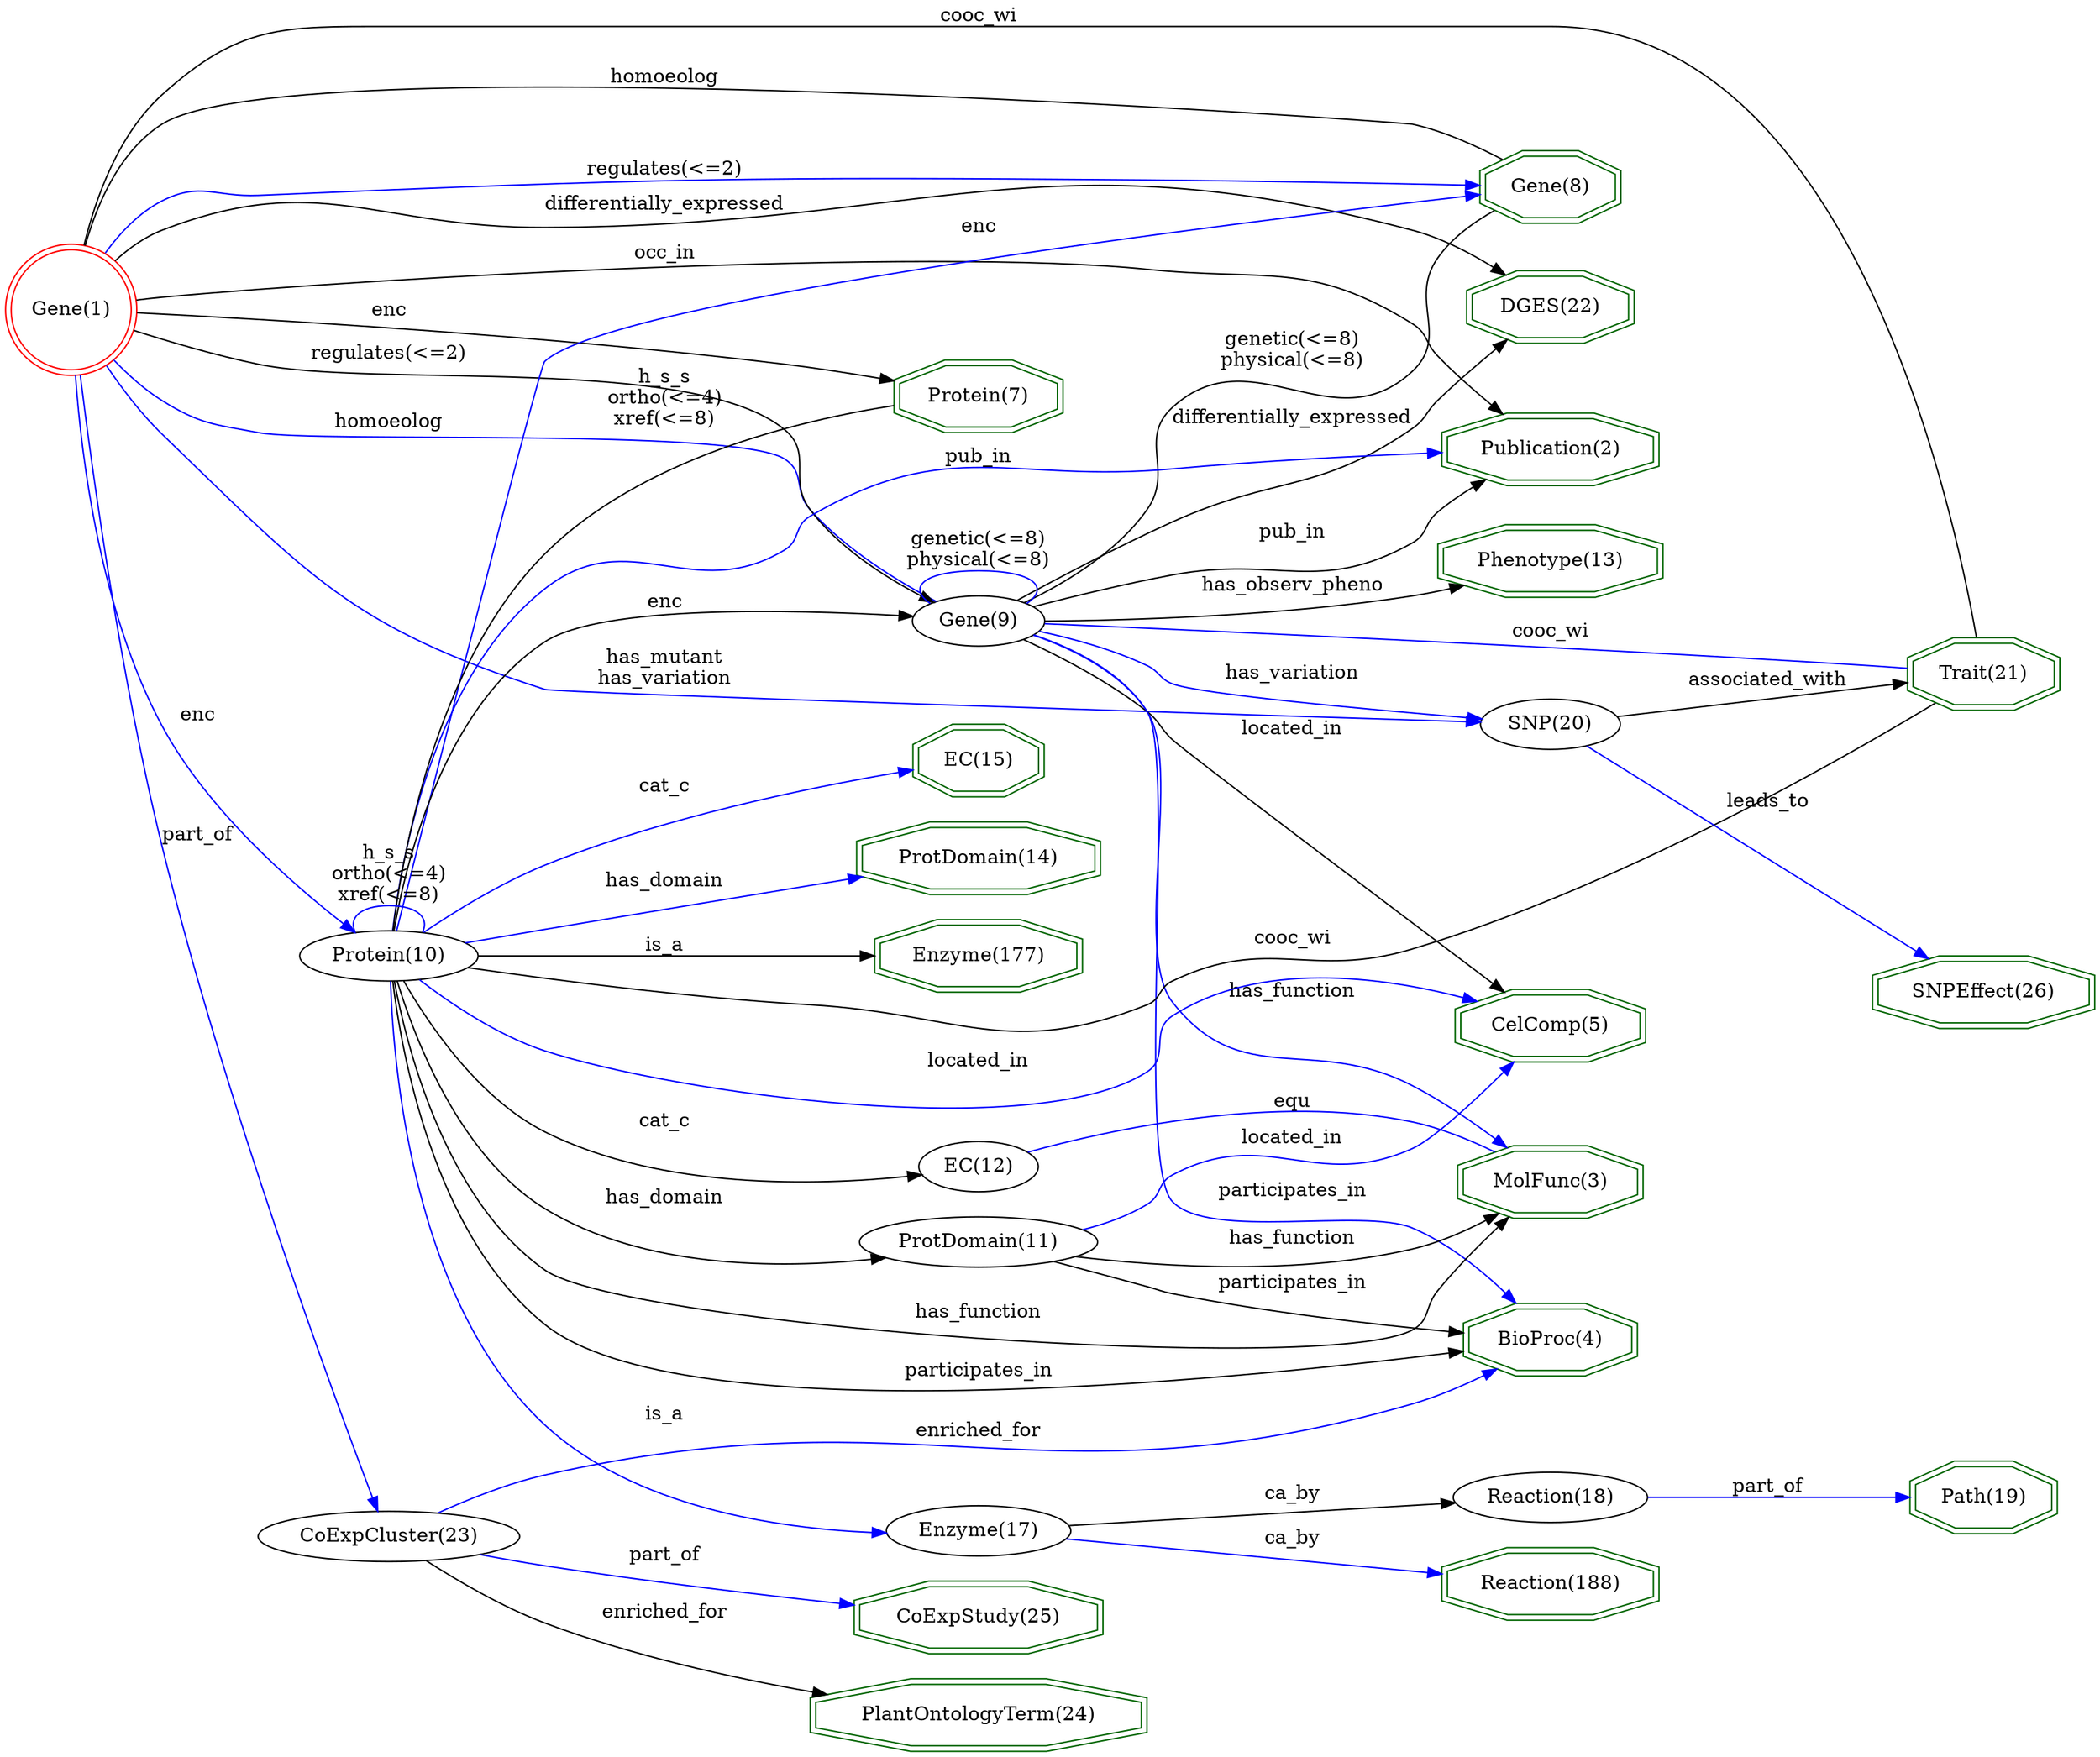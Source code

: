 digraph {
	graph [_draw_="c 9 -#fffffe00 C 7 -#ffffff P 4 0 0 0 1235 1279.45 1235 1279.45 0 ",
		bb="0,0,1279.4,1235",
		dpi=96,
		rankdir=LR,
		xdotversion=1.7
	];
	node [label="\N"];
	"Path(19)"	[_draw_="c 7 -#006400 p 8 1251.61 89.54 1251.61 104.46 1225.94 115 1189.64 115 1163.97 104.46 1163.97 89.54 1189.64 79 1225.94 79 c 7 -#006400 \
p 8 1255.6 86.86 1255.6 107.14 1226.73 119 1188.85 119 1159.98 107.14 1159.98 86.86 1188.85 75 1226.73 75 ",
		_ldraw_="F 14 11 -Times-Roman c 7 -#000000 T 1207.79 92.8 0 48.21 8 -Path(19) ",
		color=darkgreen,
		height=0.61111,
		pos="1207.8,97",
		shape=doubleoctagon,
		width=1.3307];
	"Reaction(188)"	[_draw_="c 7 -#006400 p 8 1005.29 147.54 1005.29 162.46 966.7 173 912.13 173 873.54 162.46 873.54 147.54 912.13 137 966.7 137 c 7 -#006400 \
p 8 1009.3 144.49 1009.3 165.51 967.24 177 911.59 177 869.53 165.51 869.53 144.49 911.59 133 967.24 133 ",
		_ldraw_="F 14 11 -Times-Roman c 7 -#000000 T 939.41 150.8 0 80.08 13 -Reaction(188) ",
		color=darkgreen,
		height=0.61111,
		pos="939.41,155",
		shape=doubleoctagon,
		width=1.9359];
	"PlantOntologyTerm(24)"	[_draw_="c 7 -#006400 p 8 692.88 14.54 692.88 29.46 632.79 40 547.81 40 487.72 29.46 487.72 14.54 547.81 4 632.79 4 c 7 -#006400 p 8 696.87 \
11.18 696.87 32.82 633.14 44 547.46 44 483.73 32.82 483.73 11.18 547.46 0 633.14 0 ",
		_ldraw_="F 14 11 -Times-Roman c 7 -#000000 T 590.3 17.8 0 134.33 21 -PlantOntologyTerm(24) ",
		color=darkgreen,
		height=0.61111,
		pos="590.3,22",
		shape=doubleoctagon,
		width=2.9663];
	"Gene(1)"	[_draw_="c 7 -#ff0000 e 43.08 954 39.15 39.15 c 7 -#ff0000 e 43.08 954 43.15 43.15 ",
		_ldraw_="F 14 11 -Times-Roman c 7 -#000000 T 43.08 949.8 0 45.86 7 -Gene(1) ",
		color=red,
		height=1.1966,
		pos="43.077,954",
		shape=doublecircle,
		width=1.1966];
	"Trait(21)"	[_draw_="c 7 -#006400 p 8 1253.09 843.54 1253.09 858.46 1226.55 869 1189.03 869 1162.49 858.46 1162.49 843.54 1189.03 833 1226.55 833 c 7 \
-#006400 p 8 1257.1 840.83 1257.1 861.17 1227.32 873 1188.25 873 1158.48 861.17 1158.48 840.83 1188.25 829 1227.32 829 ",
		_ldraw_="F 14 11 -Times-Roman c 7 -#000000 T 1207.79 846.8 0 50.05 9 -Trait(21) ",
		color=darkgreen,
		height=0.61111,
		pos="1207.8,851",
		shape=doubleoctagon,
		width=1.3655];
	"Gene(1)" -> "Trait(21)"	[_draw_="c 7 -#000000 B 10 57.58 994.67 82.05 1059.73 140.29 1180 236.53 1180 236.53 1180 236.53 1180 940.41 1180 1098.79 1180 1179.28 946.86 \
1200.79 873.1 ",
		_ldraw_="F 14 11 -Times-Roman c 7 -#000000 T 590.3 1182.8 0 47.43 7 -cooc_wi ",
		arrowhead=none,
		color=black,
		label=cooc_wi,
		lp="590.3,1187",
		pos="57.579,994.67 82.048,1059.7 140.29,1180 236.53,1180 236.53,1180 236.53,1180 940.41,1180 1098.8,1180 1179.3,946.86 1200.8,873.1"];
	"Gene(8)"	[_draw_="c 7 -#006400 p 8 981.53 1058.54 981.53 1073.46 956.86 1084 921.97 1084 897.3 1073.46 897.3 1058.54 921.97 1048 956.86 1048 c 7 -#\
006400 p 8 985.51 1055.9 985.51 1076.1 957.67 1088 921.16 1088 893.32 1076.1 893.32 1055.9 921.16 1044 957.67 1044 ",
		_ldraw_="F 14 11 -Times-Roman c 7 -#000000 T 939.41 1061.8 0 45.86 7 -Gene(8) ",
		color=darkgreen,
		height=0.61111,
		pos="939.41,1066",
		shape=doubleoctagon,
		width=1.286];
	"Gene(1)" -> "Gene(8)"	[_draw_="c 7 -#000000 B 10 75.25 983.22 84.2 990.83 94.24 998.67 104.15 1005 128.26 1020.4 135.24 1023.57 162.58 1032 428.95 1114.12 771.11 \
1085.78 892.9 1071.83 ",
		_ldraw_="F 14 11 -Times-Roman c 7 -#000000 T 398 1085.8 0 62.99 9 -homoeolog ",
		arrowhead=none,
		color=black,
		label=homoeolog,
		lp="398,1090",
		pos="75.251,983.22 84.204,990.83 94.238,998.67 104.15,1005 128.26,1020.4 135.24,1023.6 162.58,1032 428.95,1114.1 771.11,1085.8 892.9,\
1071.8"];
	"Gene(1)" -> "Gene(8)"	[_draw_="c 7 -#0000ff B 13 67.91 989.27 78.07 1002.72 90.68 1017.54 104.15 1029 184.56 1097.39 225.61 1088.98 330.49 1101 559.95 1127.3 622.68 \
1135.21 850.12 1095 864.44 1092.47 879.62 1088.12 893.28 1083.56 ",
		_hdraw_="S 5 -solid c 7 -#0000ff C 7 -#0000ff P 3 894.62 1086.8 902.92 1080.22 892.33 1080.18 ",
		_ldraw_="F 14 11 -Times-Roman c 7 -#000000 T 398 1117.8 0 82.65 14 -regulates(<=2) ",
		arrowhead=normal,
		color=blue,
		label="regulates(<=2)",
		lp="398,1122",
		pos="e,902.92,1080.2 67.909,989.27 78.068,1002.7 90.683,1017.5 104.15,1029 184.56,1097.4 225.61,1089 330.49,1101 559.95,1127.3 622.68,\
1135.2 850.12,1095 864.44,1092.5 879.62,1088.1 893.28,1083.6"];
	"DGES(22)"	[_draw_="c 7 -#006400 p 8 991.19 988.54 991.19 1003.46 960.86 1014 917.97 1014 887.64 1003.46 887.64 988.54 917.97 978 960.86 978 c 7 -#006400 \
p 8 995.18 985.7 995.18 1006.3 961.53 1018 917.3 1018 883.65 1006.3 883.65 985.7 917.3 974 961.53 974 ",
		_ldraw_="F 14 11 -Times-Roman c 7 -#000000 T 939.41 991.8 0 59.88 8 -DGES(22) ",
		color=darkgreen,
		height=0.61111,
		pos="939.41,996",
		shape=doubleoctagon,
		width=1.5523];
	"Gene(1)" -> "DGES(22)"	[_draw_="c 7 -#000000 B 10 80.98 974.68 88.51 978.43 96.48 982.08 104.15 985 152.78 1003.51 286.78 1031.37 330.49 1036 527.6 1056.89 761.89 \
1025.76 873.31 1007.58 ",
		_hdraw_="S 5 -solid c 7 -#000000 C 7 -#000000 P 3 874.09 1011 883.38 1005.92 872.94 1004.09 ",
		_ldraw_="F 14 11 -Times-Roman c 7 -#000000 T 398 1044.8 0 135.03 24 -differentially_expressed ",
		arrowhead=normal,
		color=black,
		label=differentially_expressed,
		lp="398,1049",
		pos="e,883.38,1005.9 80.976,974.68 88.505,978.43 96.476,982.08 104.15,985 152.78,1003.5 286.78,1031.4 330.49,1036 527.6,1056.9 761.89,\
1025.8 873.31,1007.6"];
	"Publication(2)"	[_draw_="c 7 -#006400 p 8 1005.31 849.54 1005.31 864.46 966.71 875 912.12 875 873.52 864.46 873.52 849.54 912.12 839 966.71 839 c 7 -#006400 \
p 8 1009.32 846.49 1009.32 867.51 967.25 879 911.58 879 869.51 867.51 869.51 846.49 911.58 835 967.25 835 ",
		_ldraw_="F 14 11 -Times-Roman c 7 -#000000 T 939.41 852.8 0 80.1 14 -Publication(2) ",
		color=darkgreen,
		height=0.61111,
		pos="939.41,857",
		shape=doubleoctagon,
		width=1.9362];
	"Gene(1)" -> "Publication(2)"	[_draw_="c 7 -#000000 B 10 86.39 951.96 139.29 949.38 232.6 944.68 312.49 940 432.01 932.99 735.1 938.26 850.12 905 852.7 904.25 873.3 893.08 \
893.96 881.7 ",
		_hdraw_="S 5 -solid c 7 -#000000 C 7 -#000000 P 3 895.69 884.74 902.76 876.84 892.31 878.61 ",
		_ldraw_="F 14 11 -Times-Roman c 7 -#000000 T 398 940.8 0 37.32 6 -occ_in ",
		arrowhead=normal,
		color=black,
		label=occ_in,
		lp="398,945",
		pos="e,902.76,876.84 86.39,951.96 139.29,949.38 232.6,944.68 312.49,940 432.01,932.99 735.1,938.26 850.12,905 852.7,904.25 873.3,893.08 \
893.96,881.7"];
	"Protein(7)"	[_draw_="c 7 -#006400 p 8 639.82 874.54 639.82 889.46 610.81 900 569.79 900 540.78 889.46 540.78 874.54 569.79 864 610.81 864 c 7 -#006400 \
p 8 643.81 871.74 643.81 892.26 611.51 904 569.09 904 536.8 892.26 536.8 871.74 569.09 860 611.51 860 ",
		_ldraw_="F 14 11 -Times-Roman c 7 -#000000 T 590.3 877.8 0 56.77 10 -Protein(7) ",
		color=darkgreen,
		height=0.61111,
		pos="590.3,882",
		shape=doubleoctagon,
		width=1.4931];
	"Gene(1)" -> "Protein(7)"	[_draw_="c 7 -#000000 B 7 84.94 942.97 107.66 937.18 136.53 930.4 162.58 926 291.06 904.29 443.23 891.7 526.7 885.91 ",
		_hdraw_="S 5 -solid c 7 -#000000 C 7 -#000000 P 3 527.05 889.4 536.78 885.22 526.57 882.41 ",
		_ldraw_="F 14 11 -Times-Roman c 7 -#000000 T 237.53 928.8 0 19.43 3 -enc ",
		arrowhead=normal,
		color=black,
		label=enc,
		lp="237.53,933",
		pos="e,536.78,885.22 84.943,942.97 107.66,937.18 136.53,930.4 162.58,926 291.06,904.29 443.23,891.7 526.7,885.91"];
	"Gene(9)"	[_draw_="c 7 -#000000 e 590.3 728 39.15 18 ",
		_ldraw_="F 14 11 -Times-Roman c 7 -#000000 T 590.3 723.8 0 45.86 7 -Gene(9) ",
		height=0.5,
		pos="590.3,728",
		width=1.0855];
	"Gene(1)" -> "Gene(9)"	[_draw_="c 7 -#0000ff B 13 78.69 929.67 101.47 914.89 132.53 897 162.58 887 291.38 844.13 357.2 929.83 465.52 848 481.72 835.76 470.9 821.92 \
483.52 806 505.77 777.92 540.51 754.95 564.06 741.38 ",
		_ldraw_="F 14 11 -Times-Roman c 7 -#000000 T 237.53 889.8 0 62.99 9 -homoeolog ",
		arrowhead=none,
		color=blue,
		label=homoeolog,
		lp="237.53,894",
		pos="78.693,929.67 101.47,914.89 132.53,897 162.58,887 291.38,844.13 357.2,929.83 465.52,848 481.72,835.76 470.9,821.92 483.52,806 505.77,\
777.92 540.51,754.95 564.06,741.38"];
	"Gene(1)" -> "Gene(9)"	[_draw_="c 7 -#000000 B 16 71.43 921.25 81.16 910.62 92.59 899.2 104.15 890 127.67 871.3 134.09 865.53 162.58 856 291.17 813.01 340.09 871.51 \
465.52 820 474.89 816.15 475.44 812.12 483.52 806 509.26 786.51 538.86 764.73 560.19 749.15 ",
		_hdraw_="S 5 -solid c 7 -#000000 C 7 -#000000 P 3 562.49 751.81 568.51 743.09 558.37 746.15 ",
		_ldraw_="F 14 11 -Times-Roman c 7 -#000000 T 237.53 858.8 0 82.65 14 -regulates(<=2) ",
		arrowhead=normal,
		color=black,
		label="regulates(<=2)",
		lp="237.53,863",
		pos="e,568.51,743.09 71.427,921.25 81.159,910.62 92.586,899.2 104.15,890 127.67,871.3 134.09,865.53 162.58,856 291.17,813.01 340.09,871.51 \
465.52,820 474.89,816.15 475.44,812.12 483.52,806 509.26,786.51 538.86,764.73 560.19,749.15"];
	"Protein(10)"	[_draw_="c 7 -#000000 e 237.53 590 50.27 18 ",
		_ldraw_="F 14 11 -Times-Roman c 7 -#000000 T 237.53 585.8 0 63.77 11 -Protein(10) ",
		height=0.5,
		pos="237.53,590",
		width=1.3996];
	"Gene(1)" -> "Protein(10)"	[_draw_="c 7 -#0000ff B 7 55.42 912.59 65.83 877.39 82.85 826.02 104.15 784 136.93 719.36 188.01 650.95 216.18 615.18 ",
		_hdraw_="S 5 -solid c 7 -#0000ff C 7 -#0000ff P 3 219.02 617.23 222.49 607.22 213.53 612.88 ",
		_ldraw_="F 14 11 -Times-Roman c 7 -#000000 T 124.37 786.8 0 19.43 3 -enc ",
		arrowhead=normal,
		color=blue,
		label=enc,
		lp="124.37,791",
		pos="e,222.49,607.22 55.422,912.59 65.831,877.39 82.85,826.02 104.15,784 136.93,719.36 188.01,650.95 216.18,615.18"];
	"SNP(20)"	[_draw_="c 7 -#000000 e 939.41 923 41.13 18 ",
		_ldraw_="F 14 11 -Times-Roman c 7 -#000000 T 939.41 918.8 0 49.01 7 -SNP(20) ",
		height=0.5,
		pos="939.41,923",
		width=1.1406];
	"Gene(1)" -> "SNP(20)"	[_draw_="c 7 -#0000ff B 19 84.98 964.27 91.37 965.66 97.92 966.97 104.15 968 271.32 995.73 314.28 997.55 483.52 1006 578.32 1010.74 602.39 \
1012.47 697.09 1006 765.58 1001.32 789.45 1017.14 850.12 985 860.68 979.4 858.88 972.6 868.12 965 878.69 956.31 891.25 948.21 902.81 \
941.5 ",
		_hdraw_="S 5 -solid c 7 -#0000ff C 7 -#0000ff P 3 904.82 944.38 911.81 936.42 901.38 938.28 ",
		_ldraw_="F 14 11 -Times-Roman c 7 -#000000 T 398 1021.8 0 64.54 10 -has_mutant F 14 11 -Times-Roman c 7 -#000000 T 398 1007.8 0 75.42 13 \
-has_variation ",
		arrowhead=normal,
		color=blue,
		label="has_mutant\nhas_variation",
		lp="398,1019",
		pos="e,911.81,936.42 84.978,964.27 91.369,965.66 97.92,966.97 104.15,968 271.32,995.73 314.28,997.55 483.52,1006 578.32,1010.7 602.39,\
1012.5 697.09,1006 765.58,1001.3 789.45,1017.1 850.12,985 860.68,979.4 858.88,972.6 868.12,965 878.69,956.31 891.25,948.21 902.81,\
941.5"];
	"CoExpCluster(23)"	[_draw_="c 7 -#000000 e 237.53 140 74.9 18 ",
		_ldraw_="F 14 11 -Times-Roman c 7 -#000000 T 237.53 135.8 0 102.66 16 -CoExpCluster(23) ",
		height=0.5,
		pos="237.53,140",
		width=2.082];
	"Gene(1)" -> "CoExpCluster(23)"	[_draw_="c 7 -#0000ff B 7 53.95 912.03 65.84 861.49 86.43 774.03 104.15 699 152.25 495.36 210.43 250.05 229.86 168.15 ",
		_hdraw_="S 5 -solid c 7 -#0000ff C 7 -#0000ff P 3 233.28 168.87 232.18 158.33 226.47 167.26 ",
		_ldraw_="F 14 11 -Times-Roman c 7 -#000000 T 124.37 701.8 0 40.43 7 -part_of ",
		arrowhead=normal,
		color=blue,
		label=part_of,
		lp="124.37,706",
		pos="e,232.18,158.33 53.949,912.03 65.84,861.49 86.432,774.03 104.15,699 152.25,495.36 210.43,250.05 229.86,168.15"];
	"MolFunc(3)"	[_draw_="c 7 -#006400 p 8 996.81 474.54 996.81 489.46 963.19 500 915.64 500 882.02 489.46 882.02 474.54 915.64 464 963.19 464 c 7 -#006400 \
p 8 1000.82 471.61 1000.82 492.39 963.8 504 915.03 504 878.01 492.39 878.01 471.61 915.03 460 963.8 460 ",
		_ldraw_="F 14 11 -Times-Roman c 7 -#000000 T 939.41 477.8 0 67.66 10 -MolFunc(3) ",
		color=darkgreen,
		height=0.61111,
		pos="939.41,482",
		shape=doubleoctagon,
		width=1.7];
	"Phenotype(13)"	[_draw_="c 7 -#006400 p 8 1006.52 770.54 1006.52 785.46 967.21 796 911.62 796 872.31 785.46 872.31 770.54 911.62 760 967.21 760 c 7 -#006400 \
p 8 1010.51 767.47 1010.51 788.53 967.74 800 911.09 800 868.32 788.53 868.32 767.47 911.09 756 967.74 756 ",
		_ldraw_="F 14 11 -Times-Roman c 7 -#000000 T 939.41 773.8 0 82.43 13 -Phenotype(13) ",
		color=darkgreen,
		height=0.61111,
		pos="939.41,778",
		shape=doubleoctagon,
		width=1.9805];
	"SNPEffect(26)"	[_draw_="c 7 -#006400 p 8 1275.6 1205.54 1275.6 1220.46 1235.88 1231 1179.7 1231 1139.98 1220.46 1139.98 1205.54 1179.7 1195 1235.88 1195 \
c 7 -#006400 p 8 1279.6 1202.47 1279.6 1223.53 1236.4 1235 1179.18 1235 1135.98 1223.53 1135.98 1202.47 1179.18 1191 1236.4 1191 ",
		_ldraw_="F 14 11 -Times-Roman c 7 -#000000 T 1207.79 1208.8 0 82.95 13 -SNPEffect(26) ",
		color=darkgreen,
		height=0.61111,
		pos="1207.8,1213",
		shape=doubleoctagon,
		width=1.9905];
	"CelComp(5)"	[_draw_="c 7 -#006400 p 8 998.02 604.54 998.02 619.46 963.69 630 915.14 630 880.81 619.46 880.81 604.54 915.14 594 963.69 594 c 7 -#006400 \
p 8 1002.01 601.59 1002.01 622.41 964.29 634 914.54 634 876.82 622.41 876.82 601.59 914.54 590 964.29 590 ",
		_ldraw_="F 14 11 -Times-Roman c 7 -#000000 T 939.41 607.8 0 69.99 10 -CelComp(5) ",
		color=darkgreen,
		height=0.61111,
		pos="939.41,612",
		shape=doubleoctagon,
		width=1.7443];
	"BioProc(4)"	[_draw_="c 7 -#006400 p 8 992.87 285.54 992.87 300.46 961.56 311 917.27 311 885.96 300.46 885.96 285.54 917.27 275 961.56 275 c 7 -#006400 \
p 8 996.87 282.67 996.87 303.33 962.21 315 916.62 315 881.96 303.33 881.96 282.67 916.62 271 962.21 271 ",
		_ldraw_="F 14 11 -Times-Roman c 7 -#000000 T 939.41 288.8 0 62.21 10 -BioProc(4) ",
		color=darkgreen,
		height=0.61111,
		pos="939.41,293",
		shape=doubleoctagon,
		width=1.5966];
	"EC(15)"	[_draw_="c 7 -#006400 p 8 629.53 524.54 629.53 539.46 606.55 550 574.05 550 551.08 539.46 551.08 524.54 574.05 514 606.55 514 c 7 -#006400 \
p 8 633.54 521.98 633.54 542.02 607.43 554 573.17 554 547.06 542.02 547.06 521.98 573.17 510 607.43 510 ",
		_ldraw_="F 14 11 -Times-Roman c 7 -#000000 T 590.3 527.8 0 41.21 6 -EC(15) ",
		color=darkgreen,
		height=0.61111,
		pos="590.3,532",
		shape=doubleoctagon,
		width=1.1977];
	"ProtDomain(14)"	[_draw_="c 7 -#006400 p 8 664.16 462.54 664.16 477.46 620.89 488 559.71 488 516.45 477.46 516.45 462.54 559.71 452 620.89 452 c 7 -#006400 \
p 8 668.16 459.4 668.16 480.6 621.38 492 559.23 492 512.44 480.6 512.44 459.4 559.23 448 621.38 448 ",
		_ldraw_="F 14 11 -Times-Roman c 7 -#000000 T 590.3 465.8 0 91.77 14 -ProtDomain(14) ",
		color=darkgreen,
		height=0.61111,
		pos="590.3,470",
		shape=doubleoctagon,
		width=2.1578];
	"Enzyme(177)"	[_draw_="c 7 -#006400 p 8 653.37 400.54 653.37 415.46 616.42 426 564.18 426 527.23 415.46 527.23 400.54 564.18 390 616.42 390 c 7 -#006400 \
p 8 657.37 397.53 657.37 418.47 616.98 430 563.62 430 523.23 418.47 523.23 397.53 563.62 386 616.98 386 ",
		_ldraw_="F 14 11 -Times-Roman c 7 -#000000 T 590.3 403.8 0 76.19 11 -Enzyme(177) ",
		color=darkgreen,
		height=0.61111,
		pos="590.3,408",
		shape=doubleoctagon,
		width=1.8621];
	"CoExpStudy(25)"	[_draw_="c 7 -#006400 p 8 665.95 76.54 665.95 91.46 621.63 102 558.97 102 514.66 91.46 514.66 76.54 558.97 66 621.63 66 c 7 -#006400 p 8 \
669.94 73.38 669.94 94.62 622.1 106 558.5 106 510.67 94.62 510.67 73.38 558.5 62 622.1 62 ",
		_ldraw_="F 14 11 -Times-Roman c 7 -#000000 T 590.3 79.8 0 94.89 14 -CoExpStudy(25) ",
		color=darkgreen,
		height=0.61111,
		pos="590.3,84",
		shape=doubleoctagon,
		width=2.2172];
	"Enzyme(17)"	[_draw_="c 7 -#000000 e 590.3 142 53.63 18 ",
		_ldraw_="F 14 11 -Times-Roman c 7 -#000000 T 590.3 137.8 0 69.19 10 -Enzyme(17) ",
		height=0.5,
		pos="590.3,142",
		width=1.4949];
	"Enzyme(17)" -> "Reaction(188)"	[_draw_="c 7 -#0000ff B 4 644.02 143.97 701.27 146.12 793.34 149.57 859.27 152.04 ",
		_hdraw_="S 5 -solid c 7 -#0000ff C 7 -#0000ff P 3 859.5 155.55 869.62 152.42 859.76 148.55 ",
		_ldraw_="F 14 11 -Times-Roman c 7 -#000000 T 782.6 154.8 0 33.43 5 -ca_by ",
		arrowhead=normal,
		color=blue,
		label=ca_by,
		lp="782.6,159",
		pos="e,869.62,152.42 644.02,143.97 701.27,146.12 793.34,149.57 859.27,152.04"];
	"Reaction(18)"	[_draw_="c 7 -#000000 e 939.41 97 56.04 18 ",
		_ldraw_="F 14 11 -Times-Roman c 7 -#000000 T 939.41 92.8 0 73.08 12 -Reaction(18) ",
		height=0.5,
		pos="939.41,97",
		width=1.5631];
	"Enzyme(17)" -> "Reaction(18)"	[_draw_="c 7 -#000000 B 4 640.67 135.6 702.8 127.55 809.53 113.71 876.9 104.97 ",
		_hdraw_="S 5 -solid c 7 -#000000 C 7 -#000000 P 3 877.49 108.43 886.96 103.67 876.59 101.49 ",
		_ldraw_="F 14 11 -Times-Roman c 7 -#000000 T 782.6 127.8 0 33.43 5 -ca_by ",
		arrowhead=normal,
		color=black,
		label=ca_by,
		lp="782.6,132",
		pos="e,886.96,103.67 640.67,135.6 702.8,127.55 809.53,113.71 876.9,104.97"];
	"Reaction(18)" -> "Path(19)"	[_draw_="c 7 -#0000ff B 4 995.93 97 1040.91 97 1104.07 97 1149.51 97 ",
		_hdraw_="S 5 -solid c 7 -#0000ff C 7 -#0000ff P 3 1149.8 100.5 1159.8 97 1149.8 93.5 ",
		_ldraw_="F 14 11 -Times-Roman c 7 -#000000 T 1073.42 99.8 0 40.43 7 -part_of ",
		arrowhead=normal,
		color=blue,
		label=part_of,
		lp="1073.4,104",
		pos="e,1159.8,97 995.93,97 1040.9,97 1104.1,97 1149.5,97"];
	"Gene(9)" -> "Trait(21)"	[_draw_="c 7 -#0000ff B 7 627.56 722.19 701.39 711.69 873.77 694.09 1010.71 733 1079.31 752.49 1148.11 802.66 1183.1 830.91 ",
		_ldraw_="F 14 11 -Times-Roman c 7 -#000000 T 939.41 735.8 0 47.43 7 -cooc_wi ",
		arrowhead=none,
		color=blue,
		label=cooc_wi,
		lp="939.41,740",
		pos="627.56,722.19 701.39,711.69 873.77,694.09 1010.7,733 1079.3,752.49 1148.1,802.66 1183.1,830.91"];
	"Gene(9)" -> "Gene(8)"	[_draw_="c 7 -#000000 B 16 618.74 740.43 643.51 753.18 678.79 775.46 697.09 806 725.71 853.77 676.2 890.14 715.09 930 757.6 973.57 805.59 \
911.48 850.12 953 874.87 976.08 847.59 1000.08 868.12 1027 876.5 1037.99 888.91 1046.31 900.98 1052.38 ",
		_ldraw_="F 14 11 -Times-Roman c 7 -#000000 T 782.6 969.8 0 72.54 12 -genetic(<=8) F 14 11 -Times-Roman c 7 -#000000 T 782.6 955.8 0 78.77 \
13 -physical(<=8) ",
		arrowhead=none,
		color=black,
		label="genetic(<=8)\nphysical(<=8)",
		lp="782.6,967",
		pos="618.74,740.43 643.51,753.18 678.79,775.46 697.09,806 725.71,853.77 676.2,890.14 715.09,930 757.6,973.57 805.59,911.48 850.12,953 \
874.87,976.08 847.59,1000.1 868.12,1027 876.5,1038 888.91,1046.3 900.98,1052.4"];
	"Gene(9)" -> "DGES(22)"	[_draw_="c 7 -#000000 B 16 617.79 741.04 641.9 754.23 676.72 776.8 697.09 806 713.5 829.53 695.4 847.12 715.09 868 758.78 914.35 801.93 874.35 \
850.12 916 863.05 927.18 856.6 937.36 868.12 950 876.02 958.67 885.9 966.43 895.73 973 ",
		_hdraw_="S 5 -solid c 7 -#000000 C 7 -#000000 P 3 893.99 976.05 904.3 978.46 897.75 970.14 ",
		_ldraw_="F 14 11 -Times-Roman c 7 -#000000 T 782.6 918.8 0 135.03 24 -differentially_expressed ",
		arrowhead=normal,
		color=black,
		label=differentially_expressed,
		lp="782.6,923",
		pos="e,904.3,978.46 617.79,741.04 641.9,754.23 676.72,776.8 697.09,806 713.5,829.53 695.4,847.12 715.09,868 758.78,914.35 801.93,874.35 \
850.12,916 863.05,927.18 856.6,937.36 868.12,950 876.02,958.67 885.9,966.43 895.73,973"];
	"Gene(9)" -> "MolFunc(3)"	[_draw_="c 7 -#0000ff B 13 619.37 715.85 643.19 704.22 676.65 684.51 697.09 658 712.28 638.3 697.39 622.48 715.09 605 759.99 560.65 795.42 \
592.5 850.12 561 873 547.83 895.13 528.01 911.51 511.51 ",
		_hdraw_="S 5 -solid c 7 -#0000ff C 7 -#0000ff P 3 914.15 513.82 918.62 504.21 909.13 508.94 ",
		_ldraw_="F 14 11 -Times-Roman c 7 -#000000 T 782.6 607.8 0 72.32 12 -has_function ",
		arrowhead=normal,
		color=blue,
		label=has_function,
		lp="782.6,612",
		pos="e,918.62,504.21 619.37,715.85 643.19,704.22 676.65,684.51 697.09,658 712.28,638.3 697.39,622.48 715.09,605 759.99,560.65 795.42,\
592.5 850.12,561 873,547.83 895.13,528.01 911.51,511.51"];
	"Gene(9)" -> "Phenotype(13)"	[_draw_="c 7 -#000000 B 7 629.27 730.16 679.95 733.46 772.33 740.89 850.12 755 858.41 756.5 867.06 758.37 875.58 760.4 ",
		_hdraw_="S 5 -solid c 7 -#000000 C 7 -#000000 P 3 874.93 763.84 885.47 762.83 876.6 757.04 ",
		_ldraw_="F 14 11 -Times-Roman c 7 -#000000 T 782.6 757.8 0 104.2 16 -has_observ_pheno ",
		arrowhead=normal,
		color=black,
		label=has_observ_pheno,
		lp="782.6,762",
		pos="e,885.47,762.83 629.27,730.16 679.95,733.46 772.33,740.89 850.12,755 858.41,756.5 867.06,758.37 875.58,760.4"];
	"Gene(9)" -> "CelComp(5)"	[_draw_="c 7 -#000000 B 10 613.6 713.27 635.02 699.12 668.29 677.13 697.09 658 705.1 652.68 706.12 649.47 715.09 646 729.13 640.56 806.73 \
629.41 866.56 621.35 ",
		_hdraw_="S 5 -solid c 7 -#000000 C 7 -#000000 P 3 867.3 624.79 876.75 619.99 866.37 617.85 ",
		_ldraw_="F 14 11 -Times-Roman c 7 -#000000 T 782.6 648.8 0 58.31 10 -located_in ",
		arrowhead=normal,
		color=black,
		label=located_in,
		lp="782.6,653",
		pos="e,876.75,619.99 613.6,713.27 635.02,699.12 668.29,677.13 697.09,658 705.1,652.68 706.12,649.47 715.09,646 729.13,640.56 806.73,629.41 \
866.56,621.35"];
	"Gene(9)" -> "BioProc(4)"	[_draw_="c 7 -#0000ff B 13 621.48 716.74 646.28 705.77 680.02 686.54 697.09 658 719.53 620.46 685.26 493.99 715.09 462 756.55 417.53 799.79 \
474.12 850.12 440 890.94 412.33 915.9 358.92 928.44 324.67 ",
		_hdraw_="S 5 -solid c 7 -#0000ff C 7 -#0000ff P 3 931.78 325.72 931.79 315.13 925.17 323.4 ",
		_ldraw_="F 14 11 -Times-Roman c 7 -#000000 T 782.6 464.8 0 82.41 15 -participates_in ",
		arrowhead=normal,
		color=blue,
		label=participates_in,
		lp="782.6,469",
		pos="e,931.79,315.13 621.48,716.74 646.28,705.77 680.02,686.54 697.09,658 719.53,620.46 685.26,493.99 715.09,462 756.55,417.53 799.79,\
474.12 850.12,440 890.94,412.33 915.9,358.92 928.44,324.67"];
	"Gene(9)" -> "Publication(2)"	[_draw_="c 7 -#000000 B 13 620.95 739.22 645.79 748.29 682.36 760.84 715.09 769 774.16 783.72 795.64 764.82 850.12 792 859.96 796.91 859.55 \
802.1 868.12 809 877.29 816.38 887.56 823.82 897.35 830.56 ",
		_hdraw_="S 5 -solid c 7 -#000000 C 7 -#000000 P 3 895.56 833.58 905.8 836.29 899.49 827.78 ",
		_ldraw_="F 14 11 -Times-Roman c 7 -#000000 T 782.6 794.8 0 38.89 6 -pub_in ",
		arrowhead=normal,
		color=black,
		label=pub_in,
		lp="782.6,799",
		pos="e,905.8,836.29 620.95,739.22 645.79,748.29 682.36,760.84 715.09,769 774.16,783.72 795.64,764.82 850.12,792 859.96,796.91 859.55,\
802.1 868.12,809 877.29,816.38 887.56,823.82 897.35,830.56"];
	"Gene(9)" -> "Gene(9)"	[_draw_="c 7 -#0000ff B 7 561.19 740.17 546.1 751.6 555.8 764 590.3 764 624.8 764 634.5 751.6 619.41 740.17 ",
		_ldraw_="F 14 11 -Times-Roman c 7 -#000000 T 590.3 780.8 0 72.54 12 -genetic(<=8) F 14 11 -Times-Roman c 7 -#000000 T 590.3 766.8 0 78.77 \
13 -physical(<=8) ",
		arrowhead=none,
		color=blue,
		label="genetic(<=8)\nphysical(<=8)",
		lp="590.3,778",
		pos="561.19,740.17 546.1,751.6 555.8,764 590.3,764 624.8,764 634.5,751.6 619.41,740.17"];
	"Gene(9)" -> "SNP(20)"	[_draw_="c 7 -#0000ff B 13 611.95 743.01 635.88 759.93 676.93 787.48 715.09 806 772.39 833.81 801.93 812.35 850.12 854 863.05 865.18 855.88 \
876.06 868.12 888 876.34 896.02 886.76 902.55 897.04 907.7 ",
		_hdraw_="S 5 -solid c 7 -#0000ff C 7 -#0000ff P 3 895.83 911 906.38 912.05 898.79 904.66 ",
		_ldraw_="F 14 11 -Times-Roman c 7 -#000000 T 782.6 856.8 0 75.42 13 -has_variation ",
		arrowhead=normal,
		color=blue,
		label=has_variation,
		lp="782.6,861",
		pos="e,906.38,912.05 611.95,743.01 635.88,759.93 676.93,787.48 715.09,806 772.39,833.81 801.93,812.35 850.12,854 863.05,865.18 855.88,\
876.06 868.12,888 876.34,896.02 886.76,902.55 897.04,907.7"];
	"Protein(10)" -> "Trait(21)"	[_draw_="c 7 -#000000 B 13 271.66 603.44 288.93 609.96 310.57 617.36 330.49 622 627.16 691.12 711.76 647.49 1010.71 706 1059.24 715.5 1077.07 \
707.45 1118.13 735 1153.92 759.01 1181.27 802.28 1195.61 828.65 ",
		_ldraw_="F 14 11 -Times-Roman c 7 -#000000 T 782.6 682.8 0 47.43 7 -cooc_wi ",
		arrowhead=none,
		color=black,
		label=cooc_wi,
		lp="782.6,687",
		pos="271.66,603.44 288.93,609.96 310.57,617.36 330.49,622 627.16,691.12 711.76,647.49 1010.7,706 1059.2,715.5 1077.1,707.45 1118.1,735 \
1153.9,759.01 1181.3,802.28 1195.6,828.65"];
	"Protein(10)" -> "Gene(8)"	[_draw_="c 7 -#0000ff B 10 244.96 607.81 259.14 647.76 293.38 747.79 312.49 834 318.6 861.61 310.79 939.7 330.49 960 335.33 965 733.66 1031.86 \
882.84 1056.75 ",
		_hdraw_="S 5 -solid c 7 -#0000ff C 7 -#0000ff P 3 882.7 1060.27 893.14 1058.47 883.85 1053.37 ",
		_ldraw_="F 14 11 -Times-Roman c 7 -#000000 T 590.3 1027.8 0 19.43 3 -enc ",
		arrowhead=normal,
		color=blue,
		label=enc,
		lp="590.3,1032",
		pos="e,893.14,1058.5 244.96,607.81 259.14,647.76 293.38,747.79 312.49,834 318.6,861.61 310.79,939.7 330.49,960 335.33,965 733.66,1031.9 \
882.84,1056.7"];
	"Protein(10)" -> "MolFunc(3)"	[_draw_="c 7 -#000000 B 7 288.12 589.06 414.8 586.12 747.56 574.81 850.12 536 868.1 529.2 886.48 518.65 901.77 508.67 ",
		_hdraw_="S 5 -solid c 7 -#000000 C 7 -#000000 P 3 904.04 511.37 910.4 502.89 900.14 505.55 ",
		_ldraw_="F 14 11 -Times-Roman c 7 -#000000 T 590.3 583.8 0 72.32 12 -has_function ",
		arrowhead=normal,
		color=black,
		label=has_function,
		lp="590.3,588",
		pos="e,910.4,502.89 288.12,589.06 414.8,586.12 747.56,574.81 850.12,536 868.1,529.2 886.48,518.65 901.77,508.67"];
	"Protein(10)" -> "CelComp(5)"	[_draw_="c 7 -#0000ff B 7 282.83 597.89 297.9 600.27 314.88 602.61 330.49 604 523.63 621.16 752.63 617.81 866.56 614.55 ",
		_hdraw_="S 5 -solid c 7 -#0000ff C 7 -#0000ff P 3 866.67 618.05 876.56 614.26 866.46 611.05 ",
		_ldraw_="F 14 11 -Times-Roman c 7 -#000000 T 590.3 619.8 0 58.31 10 -located_in ",
		arrowhead=normal,
		color=blue,
		label=located_in,
		lp="590.3,624",
		pos="e,876.56,614.26 282.83,597.89 297.9,600.27 314.88,602.61 330.49,604 523.63,621.16 752.63,617.81 866.56,614.55"];
	"Protein(10)" -> "BioProc(4)"	[_draw_="c 7 -#000000 B 10 237.99 571.84 237.47 518.67 243.71 362.14 330.49 284 416.35 206.68 736.53 244.83 850.12 266 861.94 268.2 874.41 \
271.43 886.14 274.9 ",
		_hdraw_="S 5 -solid c 7 -#000000 C 7 -#000000 P 3 885.2 278.27 895.78 277.85 887.24 271.58 ",
		_ldraw_="F 14 11 -Times-Roman c 7 -#000000 T 590.3 246.8 0 82.41 15 -participates_in ",
		arrowhead=normal,
		color=black,
		label=participates_in,
		lp="590.3,251",
		pos="e,895.78,277.85 237.99,571.84 237.47,518.67 243.71,362.14 330.49,284 416.35,206.68 736.53,244.83 850.12,266 861.94,268.2 874.41,\
271.43 886.14,274.9"];
	"Protein(10)" -> "Publication(2)"	[_draw_="c 7 -#0000ff B 19 244.98 607.88 256.88 638.17 285.27 699.26 330.49 730 381.17 764.46 418.22 719.01 465.52 758 481.5 771.18 467.28 \
788.12 483.52 801 558.93 860.83 603.69 813.71 697.09 837 705.27 839.04 706.81 841.39 715.09 843 762.39 852.2 816.29 855.78 859.29 \
857.01 ",
		_hdraw_="S 5 -solid c 7 -#0000ff C 7 -#0000ff P 3 859.33 860.51 869.41 857.27 859.5 853.52 ",
		_ldraw_="F 14 11 -Times-Roman c 7 -#000000 T 590.3 839.8 0 38.89 6 -pub_in ",
		arrowhead=normal,
		color=blue,
		label=pub_in,
		lp="590.3,844",
		pos="e,869.41,857.27 244.98,607.88 256.88,638.17 285.27,699.26 330.49,730 381.17,764.46 418.22,719.01 465.52,758 481.5,771.18 467.28,\
788.12 483.52,801 558.93,860.83 603.69,813.71 697.09,837 705.27,839.04 706.81,841.39 715.09,843 762.39,852.2 816.29,855.78 859.29,\
857.01"];
	"Protein(10)" -> "Protein(7)"	[_draw_="c 7 -#000000 B 7 244.86 607.82 257.13 640.35 286.82 710.09 330.49 755 390.15 816.36 485.59 852.41 542.38 869.59 ",
		_ldraw_="F 14 11 -Times-Roman c 7 -#000000 T 398 869.8 0 31.9 5 -h_s_s F 14 11 -Times-Roman c 7 -#000000 T 398 855.8 0 61.67 10 -ortho(<=\
4) F 14 11 -Times-Roman c 7 -#000000 T 398 841.8 0 54.65 9 -xref(<=8) ",
		arrowhead=none,
		color=black,
		label="h_s_s\northo(<=4)\nxref(<=8)",
		lp="398,860",
		pos="244.86,607.82 257.13,640.35 286.82,710.09 330.49,755 390.15,816.36 485.59,852.41 542.38,869.59"];
	"Protein(10)" -> "EC(15)"	[_draw_="c 7 -#0000ff B 7 274.39 577.44 291.23 571.96 311.7 565.92 330.49 562 401.06 547.29 484.07 539.27 536.68 535.31 ",
		_hdraw_="S 5 -solid c 7 -#0000ff C 7 -#0000ff P 3 537.07 538.79 546.79 534.57 536.56 531.81 ",
		_ldraw_="F 14 11 -Times-Roman c 7 -#000000 T 398 564.8 0 29.53 5 -cat_c ",
		arrowhead=normal,
		color=blue,
		label=cat_c,
		lp="398,569",
		pos="e,546.79,534.57 274.39,577.44 291.23,571.96 311.7,565.92 330.49,562 401.06,547.29 484.07,539.27 536.68,535.31"];
	"Protein(10)" -> "ProtDomain(14)"	[_draw_="c 7 -#0000ff B 7 256.42 573.31 273.96 557.89 302.12 535.53 330.49 523 384.96 498.94 450.76 485.65 502.38 478.4 ",
		_hdraw_="S 5 -solid c 7 -#0000ff C 7 -#0000ff P 3 503.07 481.84 512.51 477.03 502.13 474.9 ",
		_ldraw_="F 14 11 -Times-Roman c 7 -#000000 T 398 525.8 0 67.66 10 -has_domain ",
		arrowhead=normal,
		color=blue,
		label=has_domain,
		lp="398,530",
		pos="e,512.51,477.03 256.42,573.31 273.96,557.89 302.12,535.53 330.49,523 384.96,498.94 450.76,485.65 502.38,478.4"];
	"Protein(10)" -> "Enzyme(177)"	[_draw_="c 7 -#000000 B 7 246.72 572.19 260.17 545.02 289.58 493.6 330.49 467 385.14 431.47 458.41 417.19 513.04 411.52 ",
		_hdraw_="S 5 -solid c 7 -#000000 C 7 -#000000 P 3 513.4 415.01 523.01 410.56 512.72 408.04 ",
		_ldraw_="F 14 11 -Times-Roman c 7 -#000000 T 398 469.8 0 22.55 4 -is_a ",
		arrowhead=normal,
		color=black,
		label=is_a,
		lp="398,474",
		pos="e,523.01,410.56 246.72,572.19 260.17,545.02 289.58,493.6 330.49,467 385.14,431.47 458.41,417.19 513.04,411.52"];
	"Protein(10)" -> "Enzyme(17)"	[_draw_="c 7 -#0000ff B 7 240.64 571.77 248.77 504.38 280.22 270.49 330.49 218 381.36 164.87 467.24 148.33 526.01 143.48 ",
		_hdraw_="S 5 -solid c 7 -#0000ff C 7 -#0000ff P 3 526.57 146.94 536.29 142.72 526.06 139.96 ",
		_ldraw_="F 14 11 -Times-Roman c 7 -#000000 T 398 220.8 0 22.55 4 -is_a ",
		arrowhead=normal,
		color=blue,
		label=is_a,
		lp="398,225",
		pos="e,536.29,142.72 240.64,571.77 248.77,504.38 280.22,270.49 330.49,218 381.36,164.87 467.24,148.33 526.01,143.48"];
	"Protein(10)" -> "Gene(9)"	[_draw_="c 7 -#000000 B 7 248.69 607.69 263.4 631.48 293.01 673.1 330.49 693 348.72 702.68 472.04 716.31 541.66 723.36 ",
		_hdraw_="S 5 -solid c 7 -#000000 C 7 -#000000 P 3 541.64 726.88 551.94 724.39 542.34 719.91 ",
		_ldraw_="F 14 11 -Times-Roman c 7 -#000000 T 398 716.8 0 19.43 3 -enc ",
		arrowhead=normal,
		color=black,
		label=enc,
		lp="398,721",
		pos="e,551.94,724.39 248.69,607.69 263.4,631.48 293.01,673.1 330.49,693 348.72,702.68 472.04,716.31 541.66,723.36"];
	"Protein(10)" -> "Protein(10)"	[_draw_="c 7 -#0000ff B 7 217.85 606.66 213.47 616.62 220.03 626 237.53 626 255.03 626 261.6 616.62 257.22 606.66 ",
		_ldraw_="F 14 11 -Times-Roman c 7 -#000000 T 237.53 656.8 0 31.9 5 -h_s_s F 14 11 -Times-Roman c 7 -#000000 T 237.53 642.8 0 61.67 10 -ortho(<=\
4) F 14 11 -Times-Roman c 7 -#000000 T 237.53 628.8 0 54.65 9 -xref(<=8) ",
		arrowhead=none,
		color=blue,
		label="h_s_s\northo(<=4)\nxref(<=8)",
		lp="237.53,647",
		pos="217.85,606.66 213.47,616.62 220.03,626 237.53,626 255.03,626 261.6,616.62 257.22,606.66"];
	"EC(12)"	[_draw_="c 7 -#000000 e 590.3 296 36.28 18 ",
		_ldraw_="F 14 11 -Times-Roman c 7 -#000000 T 590.3 291.8 0 41.21 6 -EC(12) ",
		height=0.5,
		pos="590.3,296",
		width=1.0039];
	"Protein(10)" -> "EC(12)"	[_draw_="c 7 -#000000 B 7 239.01 571.83 241.34 524.15 254.68 394.88 330.49 333 391.72 283.01 489.43 283.91 545.64 289.6 ",
		_hdraw_="S 5 -solid c 7 -#000000 C 7 -#000000 P 3 545.31 293.08 555.63 290.71 546.08 286.13 ",
		_ldraw_="F 14 11 -Times-Roman c 7 -#000000 T 398 335.8 0 29.53 5 -cat_c ",
		arrowhead=normal,
		color=black,
		label=cat_c,
		lp="398,340",
		pos="e,555.63,290.71 239.01,571.83 241.34,524.15 254.68,394.88 330.49,333 391.72,283.01 489.43,283.91 545.64,289.6"];
	"ProtDomain(11)"	[_draw_="c 7 -#000000 e 590.3 350 68 18 ",
		_ldraw_="F 14 11 -Times-Roman c 7 -#000000 T 590.3 345.8 0 91.25 14 -ProtDomain(11) ",
		height=0.5,
		pos="590.3,350",
		width=1.8819];
	"Protein(10)" -> "ProtDomain(11)"	[_draw_="c 7 -#000000 B 7 241.7 571.97 249.41 533.7 272.96 444.23 330.49 400 382.49 360.02 457.39 349.13 513.25 347.3 ",
		_hdraw_="S 5 -solid c 7 -#000000 C 7 -#000000 P 3 513.53 350.79 523.45 347.05 513.37 343.79 ",
		_ldraw_="F 14 11 -Times-Roman c 7 -#000000 T 398 402.8 0 67.66 10 -has_domain ",
		arrowhead=normal,
		color=black,
		label=has_domain,
		lp="398,407",
		pos="e,523.45,347.05 241.7,571.97 249.41,533.7 272.96,444.23 330.49,400 382.49,360.02 457.39,349.13 513.25,347.3"];
	"SNP(20)" -> "Trait(21)"	[_draw_="c 7 -#000000 B 4 974.69 913.73 1019.71 901.57 1099.25 880.07 1152.5 865.67 ",
		_hdraw_="S 5 -solid c 7 -#000000 C 7 -#000000 P 3 1153.71 868.97 1162.45 862.99 1151.88 862.22 ",
		_ldraw_="F 14 11 -Times-Roman c 7 -#000000 T 1073.42 899.8 0 89.42 15 -associated_with ",
		arrowhead=normal,
		color=black,
		label=associated_with,
		lp="1073.4,904",
		pos="e,1162.4,862.99 974.69,913.73 1019.7,901.57 1099.3,880.07 1152.5,865.67"];
	"SNP(20)" -> "SNPEffect(26)"	[_draw_="c 7 -#0000ff B 7 967.66 936.26 981.37 943.65 997.78 953.65 1010.71 965 1087.23 1032.13 1155.79 1132.15 1187.76 1182.18 ",
		_hdraw_="S 5 -solid c 7 -#0000ff C 7 -#0000ff P 3 1184.99 1184.34 1193.3 1190.92 1190.9 1180.6 ",
		_ldraw_="F 14 11 -Times-Roman c 7 -#000000 T 1073.42 1081.8 0 46.66 8 -leads_to ",
		arrowhead=normal,
		color=blue,
		label=leads_to,
		lp="1073.4,1086",
		pos="e,1193.3,1190.9 967.66,936.26 981.37,943.65 997.78,953.65 1010.7,965 1087.2,1032.1 1155.8,1132.2 1187.8,1182.2"];
	"CoExpCluster(23)" -> "PlantOntologyTerm(24)"	[_draw_="c 7 -#000000 B 7 260.31 122.56 278.18 109.06 304.67 90.89 330.49 80 379.4 59.36 436.76 45.54 485.03 36.6 ",
		_hdraw_="S 5 -solid c 7 -#000000 C 7 -#000000 P 3 485.66 40.04 494.87 34.81 484.41 33.15 ",
		_ldraw_="F 14 11 -Times-Roman c 7 -#000000 T 398 82.8 0 71.52 12 -enriched_for ",
		arrowhead=normal,
		color=black,
		label=enriched_for,
		lp="398,87",
		pos="e,494.87,34.814 260.31,122.56 278.18,109.06 304.67,90.894 330.49,80 379.4,59.358 436.76,45.544 485.03,36.595"];
	"CoExpCluster(23)" -> "BioProc(4)"	[_draw_="c 7 -#0000ff B 10 267.78 156.58 285.38 165.73 308.56 176.35 330.49 182 555.15 239.93 634.11 147.31 850.12 232 870.35 239.93 890.48 \
253.31 906.4 265.51 ",
		_hdraw_="S 5 -solid c 7 -#0000ff C 7 -#0000ff P 3 904.3 268.31 914.32 271.75 908.63 262.81 ",
		_ldraw_="F 14 11 -Times-Roman c 7 -#000000 T 590.3 204.8 0 71.52 12 -enriched_for ",
		arrowhead=normal,
		color=blue,
		label=enriched_for,
		lp="590.3,209",
		pos="e,914.32,271.75 267.78,156.58 285.38,165.73 308.56,176.35 330.49,182 555.15,239.93 634.11,147.31 850.12,232 870.35,239.93 890.48,\
253.31 906.4,265.51"];
	"CoExpCluster(23)" -> "CoExpStudy(25)"	[_draw_="c 7 -#0000ff B 7 289.4 126.83 302.71 123.66 317.09 120.48 330.49 118 386.67 107.62 450.28 99.22 500.38 93.36 ",
		_hdraw_="S 5 -solid c 7 -#0000ff C 7 -#0000ff P 3 501 96.81 510.53 92.19 500.2 89.86 ",
		_ldraw_="F 14 11 -Times-Roman c 7 -#000000 T 398 120.8 0 40.43 7 -part_of ",
		arrowhead=normal,
		color=blue,
		label=part_of,
		lp="398,125",
		pos="e,510.53,92.188 289.4,126.83 302.71,123.66 317.09,120.48 330.49,118 386.67,107.62 450.28,99.216 500.38,93.362"];
	"EC(12)" -> "MolFunc(3)"	[_draw_="c 7 -#0000ff B 7 621.7 286.66 673.21 272.77 778.98 252.85 850.12 298 864.96 307.42 909.87 412.86 929.3 459.75 ",
		_ldraw_="F 14 11 -Times-Roman c 7 -#000000 T 782.6 300.8 0 20.21 3 -equ ",
		arrowhead=none,
		color=blue,
		label=equ,
		lp="782.6,305",
		pos="621.7,286.66 673.21,272.77 778.98,252.85 850.12,298 864.96,307.42 909.87,412.86 929.3,459.75"];
	"ProtDomain(11)" -> "MolFunc(3)"	[_draw_="c 7 -#000000 B 7 644.81 360.71 698.38 372.57 782.35 394.3 850.12 426 867.71 434.23 886.02 445.36 901.38 455.54 ",
		_hdraw_="S 5 -solid c 7 -#000000 C 7 -#000000 P 3 899.8 458.69 910.05 461.38 903.72 452.89 ",
		_ldraw_="F 14 11 -Times-Roman c 7 -#000000 T 782.6 428.8 0 72.32 12 -has_function ",
		arrowhead=normal,
		color=black,
		label=has_function,
		lp="782.6,433",
		pos="e,910.05,461.38 644.81,360.71 698.38,372.57 782.35,394.3 850.12,426 867.71,434.23 886.02,445.36 901.38,455.54"];
	"ProtDomain(11)" -> "CelComp(5)"	[_draw_="c 7 -#0000ff B 13 656.02 354.44 671.34 358.48 686.33 365.39 697.09 377 728.66 411.1 686.83 443.11 715.09 480 755.36 532.57 793.66 \
508.39 850.12 543 869.47 554.86 889.52 570.24 905.61 583.47 ",
		_hdraw_="S 5 -solid c 7 -#0000ff C 7 -#0000ff P 3 903.72 586.45 913.64 590.16 908.2 581.07 ",
		_ldraw_="F 14 11 -Times-Roman c 7 -#000000 T 782.6 545.8 0 58.31 10 -located_in ",
		arrowhead=normal,
		color=blue,
		label=located_in,
		lp="782.6,550",
		pos="e,913.64,590.16 656.02,354.44 671.34,358.48 686.33,365.39 697.09,377 728.66,411.1 686.83,443.11 715.09,480 755.36,532.57 793.66,\
508.39 850.12,543 869.47,554.86 889.52,570.24 905.61,583.47"];
	"ProtDomain(11)" -> "BioProc(4)"	[_draw_="c 7 -#000000 B 7 654.15 343.95 706.78 338.36 783.73 328.95 850.12 316 860.25 314.02 870.95 311.56 881.26 308.99 ",
		_hdraw_="S 5 -solid c 7 -#000000 C 7 -#000000 P 3 882.18 312.37 891.01 306.51 880.45 305.59 ",
		_ldraw_="F 14 11 -Times-Roman c 7 -#000000 T 782.6 338.8 0 82.41 15 -participates_in ",
		arrowhead=normal,
		color=black,
		label=participates_in,
		lp="782.6,343",
		pos="e,891.01,306.51 654.15,343.95 706.78,338.36 783.73,328.95 850.12,316 860.25,314.02 870.95,311.56 881.26,308.99"];
}
